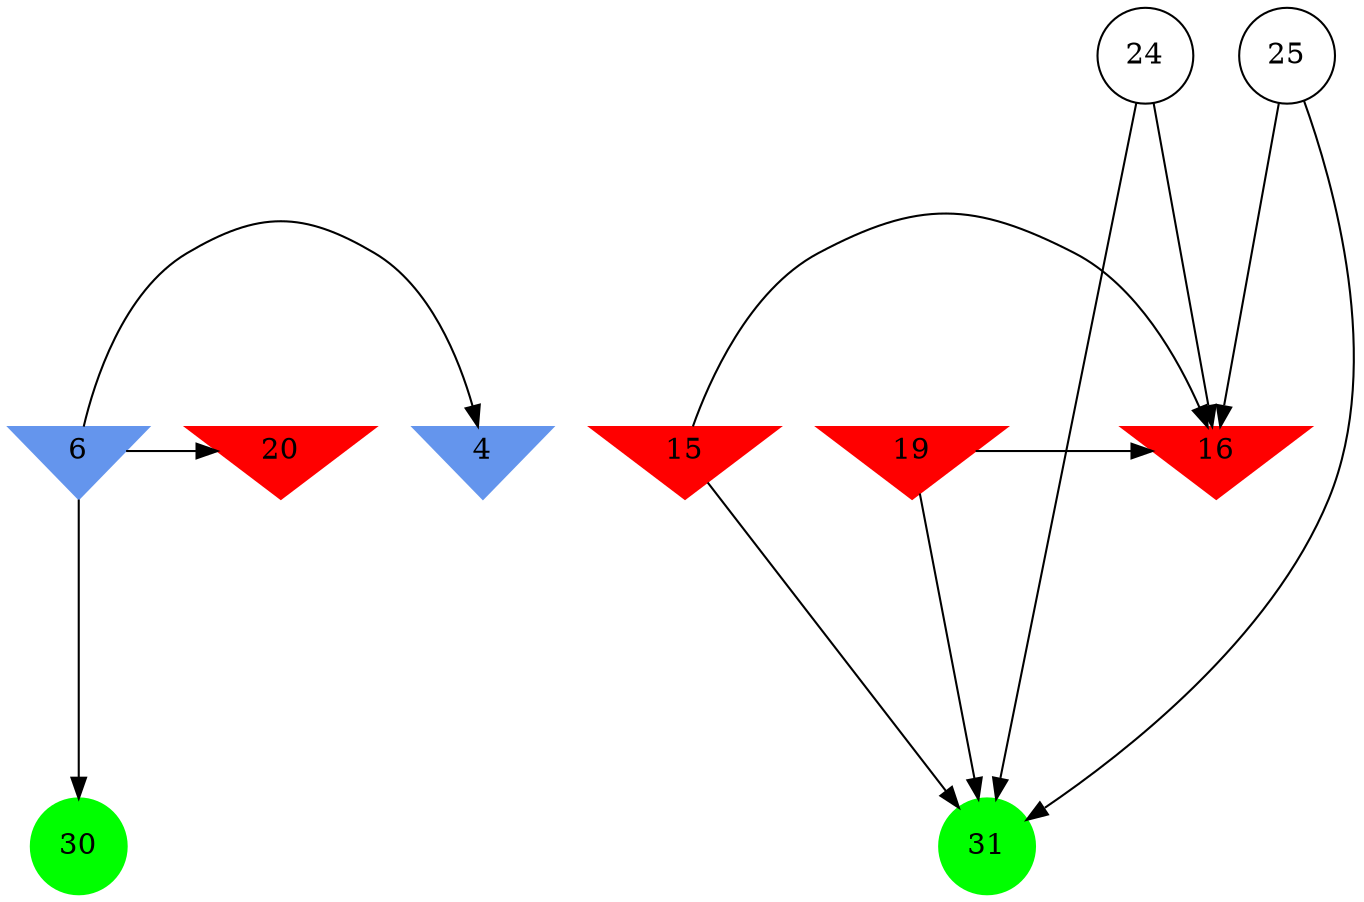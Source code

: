 digraph brain {
	ranksep=2.0;
	4 [shape=invtriangle,style=filled,color=cornflowerblue];
	6 [shape=invtriangle,style=filled,color=cornflowerblue];
	15 [shape=invtriangle,style=filled,color=red];
	16 [shape=invtriangle,style=filled,color=red];
	19 [shape=invtriangle,style=filled,color=red];
	20 [shape=invtriangle,style=filled,color=red];
	24 [shape=circle,color=black];
	25 [shape=circle,color=black];
	30 [shape=circle,style=filled,color=green];
	31 [shape=circle,style=filled,color=green];
	6	->	30;
	6	->	4;
	6	->	20;
	15	->	31;
	15	->	16;
	19	->	31;
	19	->	16;
	25	->	31;
	25	->	16;
	24	->	31;
	24	->	16;
	{ rank=same; 4; 6; 15; 16; 19; 20; }
	{ rank=same; 24; 25; }
	{ rank=same; 30; 31; }
}
